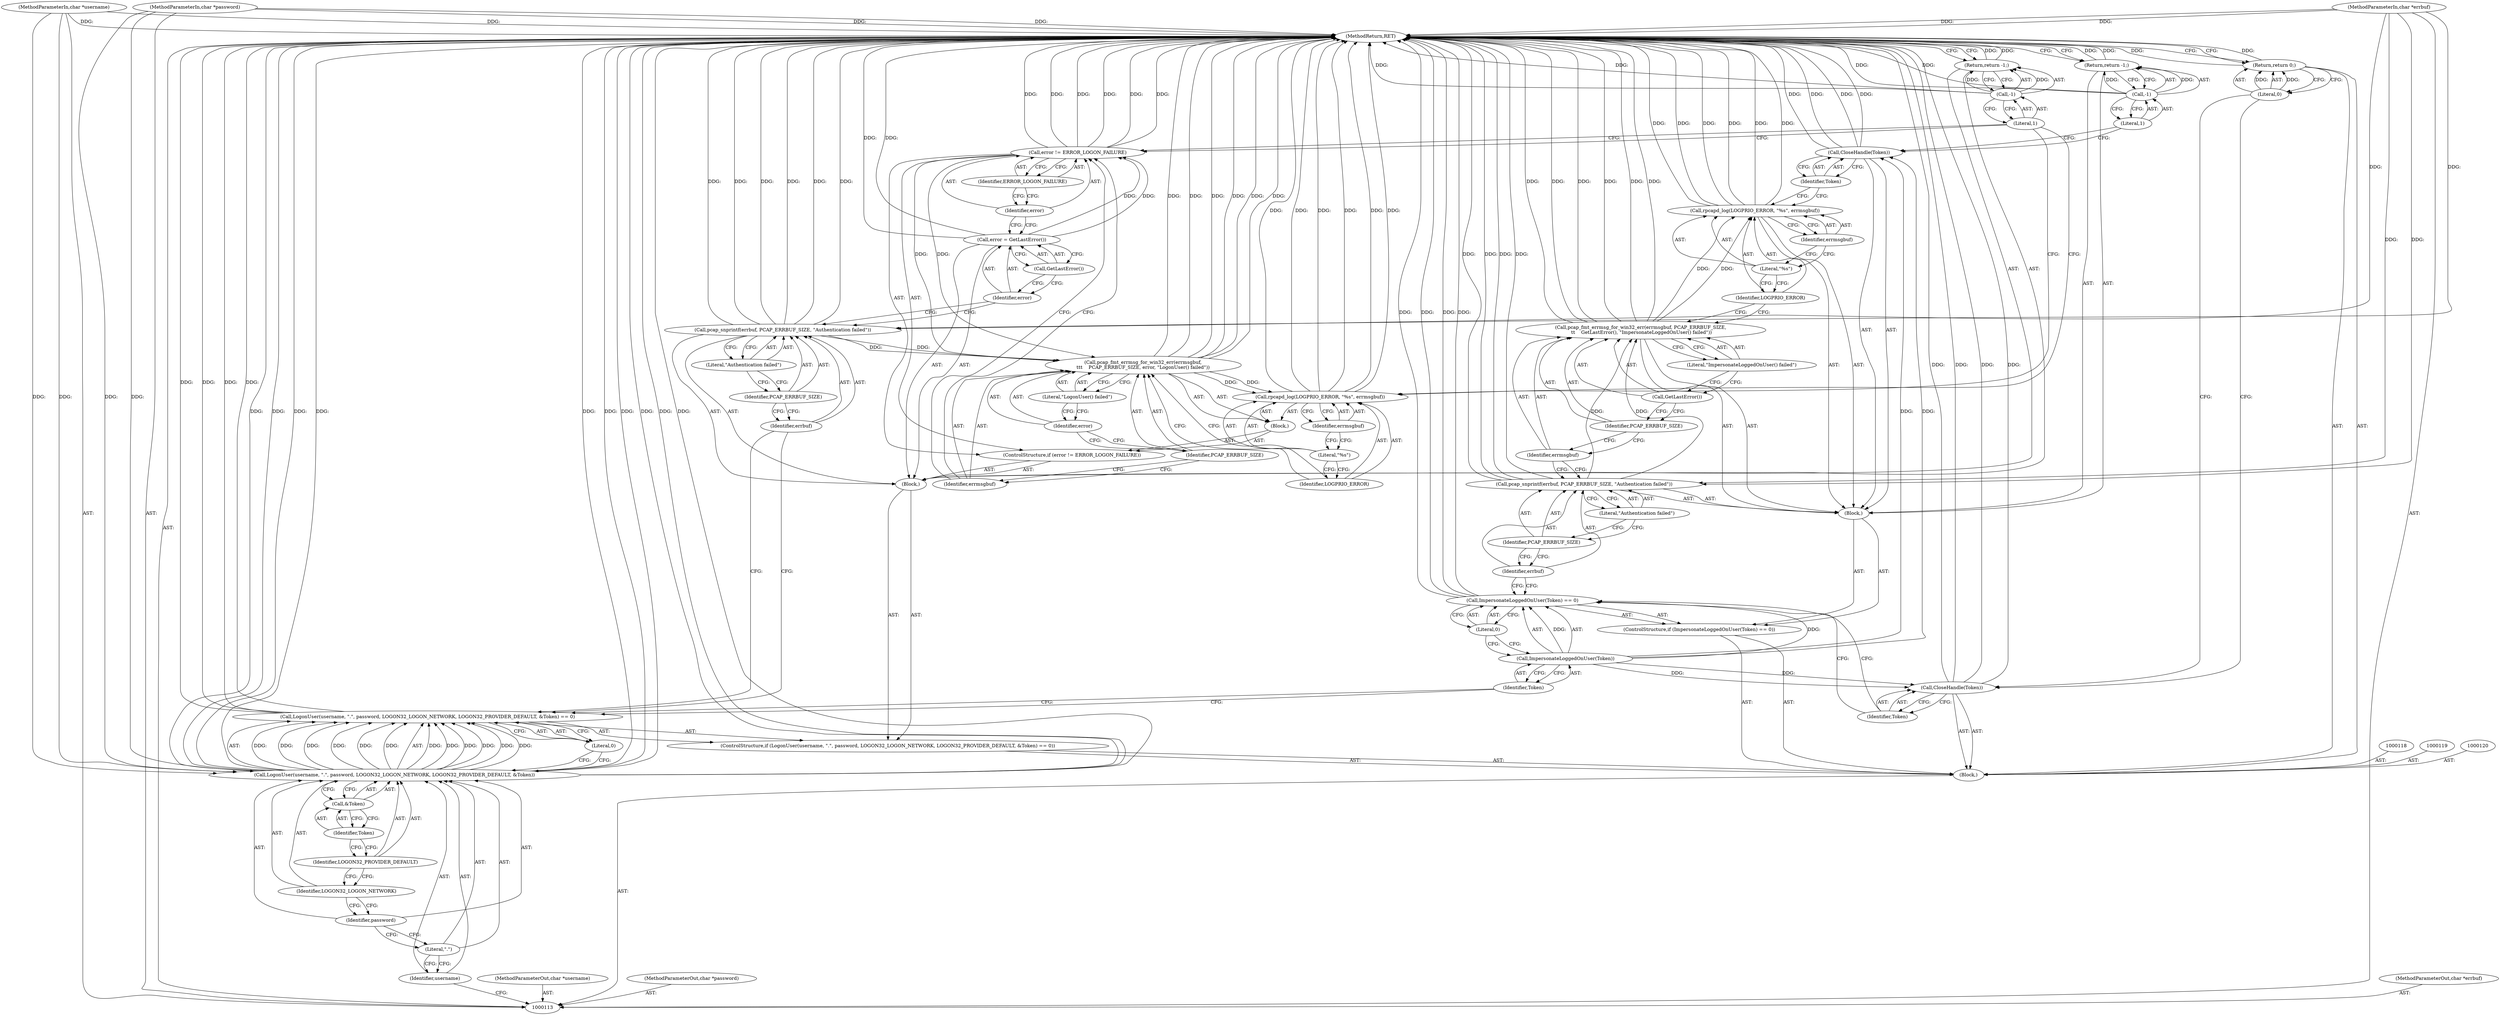 digraph "0_libpcap_484d60cbf7ca4ec758c3cbb8a82d68b244a78d58" {
"1000185" [label="(MethodReturn,RET)"];
"1000114" [label="(MethodParameterIn,char *username)"];
"1000256" [label="(MethodParameterOut,char *username)"];
"1000115" [label="(MethodParameterIn,char *password)"];
"1000257" [label="(MethodParameterOut,char *password)"];
"1000116" [label="(MethodParameterIn,char *errbuf)"];
"1000258" [label="(MethodParameterOut,char *errbuf)"];
"1000117" [label="(Block,)"];
"1000131" [label="(Literal,0)"];
"1000124" [label="(Identifier,username)"];
"1000121" [label="(ControlStructure,if (LogonUser(username, \".\", password, LOGON32_LOGON_NETWORK, LOGON32_PROVIDER_DEFAULT, &Token) == 0))"];
"1000125" [label="(Literal,\".\")"];
"1000126" [label="(Identifier,password)"];
"1000127" [label="(Identifier,LOGON32_LOGON_NETWORK)"];
"1000122" [label="(Call,LogonUser(username, \".\", password, LOGON32_LOGON_NETWORK, LOGON32_PROVIDER_DEFAULT, &Token) == 0)"];
"1000123" [label="(Call,LogonUser(username, \".\", password, LOGON32_LOGON_NETWORK, LOGON32_PROVIDER_DEFAULT, &Token))"];
"1000128" [label="(Identifier,LOGON32_PROVIDER_DEFAULT)"];
"1000129" [label="(Call,&Token)"];
"1000130" [label="(Identifier,Token)"];
"1000132" [label="(Block,)"];
"1000134" [label="(Identifier,errbuf)"];
"1000133" [label="(Call,pcap_snprintf(errbuf, PCAP_ERRBUF_SIZE, \"Authentication failed\"))"];
"1000135" [label="(Identifier,PCAP_ERRBUF_SIZE)"];
"1000136" [label="(Literal,\"Authentication failed\")"];
"1000139" [label="(Call,GetLastError())"];
"1000137" [label="(Call,error = GetLastError())"];
"1000138" [label="(Identifier,error)"];
"1000143" [label="(Identifier,ERROR_LOGON_FAILURE)"];
"1000140" [label="(ControlStructure,if (error != ERROR_LOGON_FAILURE))"];
"1000141" [label="(Call,error != ERROR_LOGON_FAILURE)"];
"1000142" [label="(Identifier,error)"];
"1000144" [label="(Block,)"];
"1000145" [label="(Call,pcap_fmt_errmsg_for_win32_err(errmsgbuf,\n\t\t\t    PCAP_ERRBUF_SIZE, error, \"LogonUser() failed\"))"];
"1000146" [label="(Identifier,errmsgbuf)"];
"1000148" [label="(Identifier,error)"];
"1000149" [label="(Literal,\"LogonUser() failed\")"];
"1000147" [label="(Identifier,PCAP_ERRBUF_SIZE)"];
"1000151" [label="(Identifier,LOGPRIO_ERROR)"];
"1000152" [label="(Literal,\"%s\")"];
"1000150" [label="(Call,rpcapd_log(LOGPRIO_ERROR, \"%s\", errmsgbuf))"];
"1000153" [label="(Identifier,errmsgbuf)"];
"1000155" [label="(Call,-1)"];
"1000156" [label="(Literal,1)"];
"1000154" [label="(Return,return -1;)"];
"1000157" [label="(ControlStructure,if (ImpersonateLoggedOnUser(Token) == 0))"];
"1000160" [label="(Identifier,Token)"];
"1000161" [label="(Literal,0)"];
"1000158" [label="(Call,ImpersonateLoggedOnUser(Token) == 0)"];
"1000159" [label="(Call,ImpersonateLoggedOnUser(Token))"];
"1000162" [label="(Block,)"];
"1000164" [label="(Identifier,errbuf)"];
"1000163" [label="(Call,pcap_snprintf(errbuf, PCAP_ERRBUF_SIZE, \"Authentication failed\"))"];
"1000165" [label="(Identifier,PCAP_ERRBUF_SIZE)"];
"1000166" [label="(Literal,\"Authentication failed\")"];
"1000167" [label="(Call,pcap_fmt_errmsg_for_win32_err(errmsgbuf, PCAP_ERRBUF_SIZE,\n \t\t    GetLastError(), \"ImpersonateLoggedOnUser() failed\"))"];
"1000168" [label="(Identifier,errmsgbuf)"];
"1000169" [label="(Identifier,PCAP_ERRBUF_SIZE)"];
"1000171" [label="(Literal,\"ImpersonateLoggedOnUser() failed\")"];
"1000170" [label="(Call,GetLastError())"];
"1000173" [label="(Identifier,LOGPRIO_ERROR)"];
"1000172" [label="(Call,rpcapd_log(LOGPRIO_ERROR, \"%s\", errmsgbuf))"];
"1000174" [label="(Literal,\"%s\")"];
"1000175" [label="(Identifier,errmsgbuf)"];
"1000177" [label="(Identifier,Token)"];
"1000176" [label="(Call,CloseHandle(Token))"];
"1000179" [label="(Call,-1)"];
"1000180" [label="(Literal,1)"];
"1000178" [label="(Return,return -1;)"];
"1000181" [label="(Call,CloseHandle(Token))"];
"1000182" [label="(Identifier,Token)"];
"1000183" [label="(Return,return 0;)"];
"1000184" [label="(Literal,0)"];
"1000185" -> "1000113"  [label="AST: "];
"1000185" -> "1000154"  [label="CFG: "];
"1000185" -> "1000178"  [label="CFG: "];
"1000185" -> "1000183"  [label="CFG: "];
"1000178" -> "1000185"  [label="DDG: "];
"1000183" -> "1000185"  [label="DDG: "];
"1000150" -> "1000185"  [label="DDG: "];
"1000150" -> "1000185"  [label="DDG: "];
"1000150" -> "1000185"  [label="DDG: "];
"1000167" -> "1000185"  [label="DDG: "];
"1000167" -> "1000185"  [label="DDG: "];
"1000167" -> "1000185"  [label="DDG: "];
"1000179" -> "1000185"  [label="DDG: "];
"1000114" -> "1000185"  [label="DDG: "];
"1000181" -> "1000185"  [label="DDG: "];
"1000181" -> "1000185"  [label="DDG: "];
"1000115" -> "1000185"  [label="DDG: "];
"1000133" -> "1000185"  [label="DDG: "];
"1000133" -> "1000185"  [label="DDG: "];
"1000133" -> "1000185"  [label="DDG: "];
"1000123" -> "1000185"  [label="DDG: "];
"1000123" -> "1000185"  [label="DDG: "];
"1000123" -> "1000185"  [label="DDG: "];
"1000123" -> "1000185"  [label="DDG: "];
"1000123" -> "1000185"  [label="DDG: "];
"1000163" -> "1000185"  [label="DDG: "];
"1000163" -> "1000185"  [label="DDG: "];
"1000158" -> "1000185"  [label="DDG: "];
"1000158" -> "1000185"  [label="DDG: "];
"1000172" -> "1000185"  [label="DDG: "];
"1000172" -> "1000185"  [label="DDG: "];
"1000172" -> "1000185"  [label="DDG: "];
"1000141" -> "1000185"  [label="DDG: "];
"1000141" -> "1000185"  [label="DDG: "];
"1000141" -> "1000185"  [label="DDG: "];
"1000122" -> "1000185"  [label="DDG: "];
"1000122" -> "1000185"  [label="DDG: "];
"1000137" -> "1000185"  [label="DDG: "];
"1000155" -> "1000185"  [label="DDG: "];
"1000145" -> "1000185"  [label="DDG: "];
"1000145" -> "1000185"  [label="DDG: "];
"1000145" -> "1000185"  [label="DDG: "];
"1000176" -> "1000185"  [label="DDG: "];
"1000176" -> "1000185"  [label="DDG: "];
"1000116" -> "1000185"  [label="DDG: "];
"1000154" -> "1000185"  [label="DDG: "];
"1000114" -> "1000113"  [label="AST: "];
"1000114" -> "1000185"  [label="DDG: "];
"1000114" -> "1000123"  [label="DDG: "];
"1000256" -> "1000113"  [label="AST: "];
"1000115" -> "1000113"  [label="AST: "];
"1000115" -> "1000185"  [label="DDG: "];
"1000115" -> "1000123"  [label="DDG: "];
"1000257" -> "1000113"  [label="AST: "];
"1000116" -> "1000113"  [label="AST: "];
"1000116" -> "1000185"  [label="DDG: "];
"1000116" -> "1000133"  [label="DDG: "];
"1000116" -> "1000163"  [label="DDG: "];
"1000258" -> "1000113"  [label="AST: "];
"1000117" -> "1000113"  [label="AST: "];
"1000118" -> "1000117"  [label="AST: "];
"1000119" -> "1000117"  [label="AST: "];
"1000120" -> "1000117"  [label="AST: "];
"1000121" -> "1000117"  [label="AST: "];
"1000157" -> "1000117"  [label="AST: "];
"1000181" -> "1000117"  [label="AST: "];
"1000183" -> "1000117"  [label="AST: "];
"1000131" -> "1000122"  [label="AST: "];
"1000131" -> "1000123"  [label="CFG: "];
"1000122" -> "1000131"  [label="CFG: "];
"1000124" -> "1000123"  [label="AST: "];
"1000124" -> "1000113"  [label="CFG: "];
"1000125" -> "1000124"  [label="CFG: "];
"1000121" -> "1000117"  [label="AST: "];
"1000122" -> "1000121"  [label="AST: "];
"1000132" -> "1000121"  [label="AST: "];
"1000125" -> "1000123"  [label="AST: "];
"1000125" -> "1000124"  [label="CFG: "];
"1000126" -> "1000125"  [label="CFG: "];
"1000126" -> "1000123"  [label="AST: "];
"1000126" -> "1000125"  [label="CFG: "];
"1000127" -> "1000126"  [label="CFG: "];
"1000127" -> "1000123"  [label="AST: "];
"1000127" -> "1000126"  [label="CFG: "];
"1000128" -> "1000127"  [label="CFG: "];
"1000122" -> "1000121"  [label="AST: "];
"1000122" -> "1000131"  [label="CFG: "];
"1000123" -> "1000122"  [label="AST: "];
"1000131" -> "1000122"  [label="AST: "];
"1000134" -> "1000122"  [label="CFG: "];
"1000160" -> "1000122"  [label="CFG: "];
"1000122" -> "1000185"  [label="DDG: "];
"1000122" -> "1000185"  [label="DDG: "];
"1000123" -> "1000122"  [label="DDG: "];
"1000123" -> "1000122"  [label="DDG: "];
"1000123" -> "1000122"  [label="DDG: "];
"1000123" -> "1000122"  [label="DDG: "];
"1000123" -> "1000122"  [label="DDG: "];
"1000123" -> "1000122"  [label="DDG: "];
"1000123" -> "1000122"  [label="AST: "];
"1000123" -> "1000129"  [label="CFG: "];
"1000124" -> "1000123"  [label="AST: "];
"1000125" -> "1000123"  [label="AST: "];
"1000126" -> "1000123"  [label="AST: "];
"1000127" -> "1000123"  [label="AST: "];
"1000128" -> "1000123"  [label="AST: "];
"1000129" -> "1000123"  [label="AST: "];
"1000131" -> "1000123"  [label="CFG: "];
"1000123" -> "1000185"  [label="DDG: "];
"1000123" -> "1000185"  [label="DDG: "];
"1000123" -> "1000185"  [label="DDG: "];
"1000123" -> "1000185"  [label="DDG: "];
"1000123" -> "1000185"  [label="DDG: "];
"1000123" -> "1000122"  [label="DDG: "];
"1000123" -> "1000122"  [label="DDG: "];
"1000123" -> "1000122"  [label="DDG: "];
"1000123" -> "1000122"  [label="DDG: "];
"1000123" -> "1000122"  [label="DDG: "];
"1000123" -> "1000122"  [label="DDG: "];
"1000114" -> "1000123"  [label="DDG: "];
"1000115" -> "1000123"  [label="DDG: "];
"1000128" -> "1000123"  [label="AST: "];
"1000128" -> "1000127"  [label="CFG: "];
"1000130" -> "1000128"  [label="CFG: "];
"1000129" -> "1000123"  [label="AST: "];
"1000129" -> "1000130"  [label="CFG: "];
"1000130" -> "1000129"  [label="AST: "];
"1000123" -> "1000129"  [label="CFG: "];
"1000130" -> "1000129"  [label="AST: "];
"1000130" -> "1000128"  [label="CFG: "];
"1000129" -> "1000130"  [label="CFG: "];
"1000132" -> "1000121"  [label="AST: "];
"1000133" -> "1000132"  [label="AST: "];
"1000137" -> "1000132"  [label="AST: "];
"1000140" -> "1000132"  [label="AST: "];
"1000154" -> "1000132"  [label="AST: "];
"1000134" -> "1000133"  [label="AST: "];
"1000134" -> "1000122"  [label="CFG: "];
"1000135" -> "1000134"  [label="CFG: "];
"1000133" -> "1000132"  [label="AST: "];
"1000133" -> "1000136"  [label="CFG: "];
"1000134" -> "1000133"  [label="AST: "];
"1000135" -> "1000133"  [label="AST: "];
"1000136" -> "1000133"  [label="AST: "];
"1000138" -> "1000133"  [label="CFG: "];
"1000133" -> "1000185"  [label="DDG: "];
"1000133" -> "1000185"  [label="DDG: "];
"1000133" -> "1000185"  [label="DDG: "];
"1000116" -> "1000133"  [label="DDG: "];
"1000133" -> "1000145"  [label="DDG: "];
"1000135" -> "1000133"  [label="AST: "];
"1000135" -> "1000134"  [label="CFG: "];
"1000136" -> "1000135"  [label="CFG: "];
"1000136" -> "1000133"  [label="AST: "];
"1000136" -> "1000135"  [label="CFG: "];
"1000133" -> "1000136"  [label="CFG: "];
"1000139" -> "1000137"  [label="AST: "];
"1000139" -> "1000138"  [label="CFG: "];
"1000137" -> "1000139"  [label="CFG: "];
"1000137" -> "1000132"  [label="AST: "];
"1000137" -> "1000139"  [label="CFG: "];
"1000138" -> "1000137"  [label="AST: "];
"1000139" -> "1000137"  [label="AST: "];
"1000142" -> "1000137"  [label="CFG: "];
"1000137" -> "1000185"  [label="DDG: "];
"1000137" -> "1000141"  [label="DDG: "];
"1000138" -> "1000137"  [label="AST: "];
"1000138" -> "1000133"  [label="CFG: "];
"1000139" -> "1000138"  [label="CFG: "];
"1000143" -> "1000141"  [label="AST: "];
"1000143" -> "1000142"  [label="CFG: "];
"1000141" -> "1000143"  [label="CFG: "];
"1000140" -> "1000132"  [label="AST: "];
"1000141" -> "1000140"  [label="AST: "];
"1000144" -> "1000140"  [label="AST: "];
"1000141" -> "1000140"  [label="AST: "];
"1000141" -> "1000143"  [label="CFG: "];
"1000142" -> "1000141"  [label="AST: "];
"1000143" -> "1000141"  [label="AST: "];
"1000146" -> "1000141"  [label="CFG: "];
"1000156" -> "1000141"  [label="CFG: "];
"1000141" -> "1000185"  [label="DDG: "];
"1000141" -> "1000185"  [label="DDG: "];
"1000141" -> "1000185"  [label="DDG: "];
"1000137" -> "1000141"  [label="DDG: "];
"1000141" -> "1000145"  [label="DDG: "];
"1000142" -> "1000141"  [label="AST: "];
"1000142" -> "1000137"  [label="CFG: "];
"1000143" -> "1000142"  [label="CFG: "];
"1000144" -> "1000140"  [label="AST: "];
"1000145" -> "1000144"  [label="AST: "];
"1000150" -> "1000144"  [label="AST: "];
"1000145" -> "1000144"  [label="AST: "];
"1000145" -> "1000149"  [label="CFG: "];
"1000146" -> "1000145"  [label="AST: "];
"1000147" -> "1000145"  [label="AST: "];
"1000148" -> "1000145"  [label="AST: "];
"1000149" -> "1000145"  [label="AST: "];
"1000151" -> "1000145"  [label="CFG: "];
"1000145" -> "1000185"  [label="DDG: "];
"1000145" -> "1000185"  [label="DDG: "];
"1000145" -> "1000185"  [label="DDG: "];
"1000133" -> "1000145"  [label="DDG: "];
"1000141" -> "1000145"  [label="DDG: "];
"1000145" -> "1000150"  [label="DDG: "];
"1000146" -> "1000145"  [label="AST: "];
"1000146" -> "1000141"  [label="CFG: "];
"1000147" -> "1000146"  [label="CFG: "];
"1000148" -> "1000145"  [label="AST: "];
"1000148" -> "1000147"  [label="CFG: "];
"1000149" -> "1000148"  [label="CFG: "];
"1000149" -> "1000145"  [label="AST: "];
"1000149" -> "1000148"  [label="CFG: "];
"1000145" -> "1000149"  [label="CFG: "];
"1000147" -> "1000145"  [label="AST: "];
"1000147" -> "1000146"  [label="CFG: "];
"1000148" -> "1000147"  [label="CFG: "];
"1000151" -> "1000150"  [label="AST: "];
"1000151" -> "1000145"  [label="CFG: "];
"1000152" -> "1000151"  [label="CFG: "];
"1000152" -> "1000150"  [label="AST: "];
"1000152" -> "1000151"  [label="CFG: "];
"1000153" -> "1000152"  [label="CFG: "];
"1000150" -> "1000144"  [label="AST: "];
"1000150" -> "1000153"  [label="CFG: "];
"1000151" -> "1000150"  [label="AST: "];
"1000152" -> "1000150"  [label="AST: "];
"1000153" -> "1000150"  [label="AST: "];
"1000156" -> "1000150"  [label="CFG: "];
"1000150" -> "1000185"  [label="DDG: "];
"1000150" -> "1000185"  [label="DDG: "];
"1000150" -> "1000185"  [label="DDG: "];
"1000145" -> "1000150"  [label="DDG: "];
"1000153" -> "1000150"  [label="AST: "];
"1000153" -> "1000152"  [label="CFG: "];
"1000150" -> "1000153"  [label="CFG: "];
"1000155" -> "1000154"  [label="AST: "];
"1000155" -> "1000156"  [label="CFG: "];
"1000156" -> "1000155"  [label="AST: "];
"1000154" -> "1000155"  [label="CFG: "];
"1000155" -> "1000185"  [label="DDG: "];
"1000155" -> "1000154"  [label="DDG: "];
"1000156" -> "1000155"  [label="AST: "];
"1000156" -> "1000150"  [label="CFG: "];
"1000156" -> "1000141"  [label="CFG: "];
"1000155" -> "1000156"  [label="CFG: "];
"1000154" -> "1000132"  [label="AST: "];
"1000154" -> "1000155"  [label="CFG: "];
"1000155" -> "1000154"  [label="AST: "];
"1000185" -> "1000154"  [label="CFG: "];
"1000154" -> "1000185"  [label="DDG: "];
"1000155" -> "1000154"  [label="DDG: "];
"1000157" -> "1000117"  [label="AST: "];
"1000158" -> "1000157"  [label="AST: "];
"1000162" -> "1000157"  [label="AST: "];
"1000160" -> "1000159"  [label="AST: "];
"1000160" -> "1000122"  [label="CFG: "];
"1000159" -> "1000160"  [label="CFG: "];
"1000161" -> "1000158"  [label="AST: "];
"1000161" -> "1000159"  [label="CFG: "];
"1000158" -> "1000161"  [label="CFG: "];
"1000158" -> "1000157"  [label="AST: "];
"1000158" -> "1000161"  [label="CFG: "];
"1000159" -> "1000158"  [label="AST: "];
"1000161" -> "1000158"  [label="AST: "];
"1000164" -> "1000158"  [label="CFG: "];
"1000182" -> "1000158"  [label="CFG: "];
"1000158" -> "1000185"  [label="DDG: "];
"1000158" -> "1000185"  [label="DDG: "];
"1000159" -> "1000158"  [label="DDG: "];
"1000159" -> "1000158"  [label="AST: "];
"1000159" -> "1000160"  [label="CFG: "];
"1000160" -> "1000159"  [label="AST: "];
"1000161" -> "1000159"  [label="CFG: "];
"1000159" -> "1000158"  [label="DDG: "];
"1000159" -> "1000176"  [label="DDG: "];
"1000159" -> "1000181"  [label="DDG: "];
"1000162" -> "1000157"  [label="AST: "];
"1000163" -> "1000162"  [label="AST: "];
"1000167" -> "1000162"  [label="AST: "];
"1000172" -> "1000162"  [label="AST: "];
"1000176" -> "1000162"  [label="AST: "];
"1000178" -> "1000162"  [label="AST: "];
"1000164" -> "1000163"  [label="AST: "];
"1000164" -> "1000158"  [label="CFG: "];
"1000165" -> "1000164"  [label="CFG: "];
"1000163" -> "1000162"  [label="AST: "];
"1000163" -> "1000166"  [label="CFG: "];
"1000164" -> "1000163"  [label="AST: "];
"1000165" -> "1000163"  [label="AST: "];
"1000166" -> "1000163"  [label="AST: "];
"1000168" -> "1000163"  [label="CFG: "];
"1000163" -> "1000185"  [label="DDG: "];
"1000163" -> "1000185"  [label="DDG: "];
"1000116" -> "1000163"  [label="DDG: "];
"1000163" -> "1000167"  [label="DDG: "];
"1000165" -> "1000163"  [label="AST: "];
"1000165" -> "1000164"  [label="CFG: "];
"1000166" -> "1000165"  [label="CFG: "];
"1000166" -> "1000163"  [label="AST: "];
"1000166" -> "1000165"  [label="CFG: "];
"1000163" -> "1000166"  [label="CFG: "];
"1000167" -> "1000162"  [label="AST: "];
"1000167" -> "1000171"  [label="CFG: "];
"1000168" -> "1000167"  [label="AST: "];
"1000169" -> "1000167"  [label="AST: "];
"1000170" -> "1000167"  [label="AST: "];
"1000171" -> "1000167"  [label="AST: "];
"1000173" -> "1000167"  [label="CFG: "];
"1000167" -> "1000185"  [label="DDG: "];
"1000167" -> "1000185"  [label="DDG: "];
"1000167" -> "1000185"  [label="DDG: "];
"1000163" -> "1000167"  [label="DDG: "];
"1000167" -> "1000172"  [label="DDG: "];
"1000168" -> "1000167"  [label="AST: "];
"1000168" -> "1000163"  [label="CFG: "];
"1000169" -> "1000168"  [label="CFG: "];
"1000169" -> "1000167"  [label="AST: "];
"1000169" -> "1000168"  [label="CFG: "];
"1000170" -> "1000169"  [label="CFG: "];
"1000171" -> "1000167"  [label="AST: "];
"1000171" -> "1000170"  [label="CFG: "];
"1000167" -> "1000171"  [label="CFG: "];
"1000170" -> "1000167"  [label="AST: "];
"1000170" -> "1000169"  [label="CFG: "];
"1000171" -> "1000170"  [label="CFG: "];
"1000173" -> "1000172"  [label="AST: "];
"1000173" -> "1000167"  [label="CFG: "];
"1000174" -> "1000173"  [label="CFG: "];
"1000172" -> "1000162"  [label="AST: "];
"1000172" -> "1000175"  [label="CFG: "];
"1000173" -> "1000172"  [label="AST: "];
"1000174" -> "1000172"  [label="AST: "];
"1000175" -> "1000172"  [label="AST: "];
"1000177" -> "1000172"  [label="CFG: "];
"1000172" -> "1000185"  [label="DDG: "];
"1000172" -> "1000185"  [label="DDG: "];
"1000172" -> "1000185"  [label="DDG: "];
"1000167" -> "1000172"  [label="DDG: "];
"1000174" -> "1000172"  [label="AST: "];
"1000174" -> "1000173"  [label="CFG: "];
"1000175" -> "1000174"  [label="CFG: "];
"1000175" -> "1000172"  [label="AST: "];
"1000175" -> "1000174"  [label="CFG: "];
"1000172" -> "1000175"  [label="CFG: "];
"1000177" -> "1000176"  [label="AST: "];
"1000177" -> "1000172"  [label="CFG: "];
"1000176" -> "1000177"  [label="CFG: "];
"1000176" -> "1000162"  [label="AST: "];
"1000176" -> "1000177"  [label="CFG: "];
"1000177" -> "1000176"  [label="AST: "];
"1000180" -> "1000176"  [label="CFG: "];
"1000176" -> "1000185"  [label="DDG: "];
"1000176" -> "1000185"  [label="DDG: "];
"1000159" -> "1000176"  [label="DDG: "];
"1000179" -> "1000178"  [label="AST: "];
"1000179" -> "1000180"  [label="CFG: "];
"1000180" -> "1000179"  [label="AST: "];
"1000178" -> "1000179"  [label="CFG: "];
"1000179" -> "1000185"  [label="DDG: "];
"1000179" -> "1000178"  [label="DDG: "];
"1000180" -> "1000179"  [label="AST: "];
"1000180" -> "1000176"  [label="CFG: "];
"1000179" -> "1000180"  [label="CFG: "];
"1000178" -> "1000162"  [label="AST: "];
"1000178" -> "1000179"  [label="CFG: "];
"1000179" -> "1000178"  [label="AST: "];
"1000185" -> "1000178"  [label="CFG: "];
"1000178" -> "1000185"  [label="DDG: "];
"1000179" -> "1000178"  [label="DDG: "];
"1000181" -> "1000117"  [label="AST: "];
"1000181" -> "1000182"  [label="CFG: "];
"1000182" -> "1000181"  [label="AST: "];
"1000184" -> "1000181"  [label="CFG: "];
"1000181" -> "1000185"  [label="DDG: "];
"1000181" -> "1000185"  [label="DDG: "];
"1000159" -> "1000181"  [label="DDG: "];
"1000182" -> "1000181"  [label="AST: "];
"1000182" -> "1000158"  [label="CFG: "];
"1000181" -> "1000182"  [label="CFG: "];
"1000183" -> "1000117"  [label="AST: "];
"1000183" -> "1000184"  [label="CFG: "];
"1000184" -> "1000183"  [label="AST: "];
"1000185" -> "1000183"  [label="CFG: "];
"1000183" -> "1000185"  [label="DDG: "];
"1000184" -> "1000183"  [label="DDG: "];
"1000184" -> "1000183"  [label="AST: "];
"1000184" -> "1000181"  [label="CFG: "];
"1000183" -> "1000184"  [label="CFG: "];
"1000184" -> "1000183"  [label="DDG: "];
}
